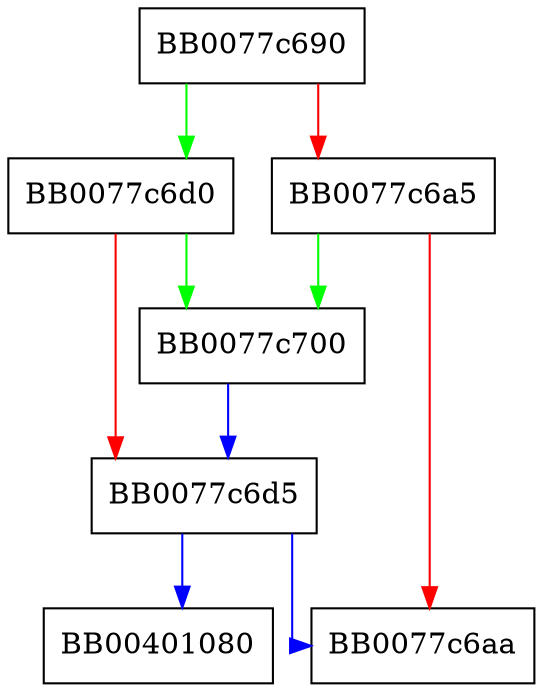 digraph MDC2_Final {
  node [shape="box"];
  graph [splines=ortho];
  BB0077c690 -> BB0077c6d0 [color="green"];
  BB0077c690 -> BB0077c6a5 [color="red"];
  BB0077c6a5 -> BB0077c700 [color="green"];
  BB0077c6a5 -> BB0077c6aa [color="red"];
  BB0077c6d0 -> BB0077c700 [color="green"];
  BB0077c6d0 -> BB0077c6d5 [color="red"];
  BB0077c6d5 -> BB00401080 [color="blue"];
  BB0077c6d5 -> BB0077c6aa [color="blue"];
  BB0077c700 -> BB0077c6d5 [color="blue"];
}